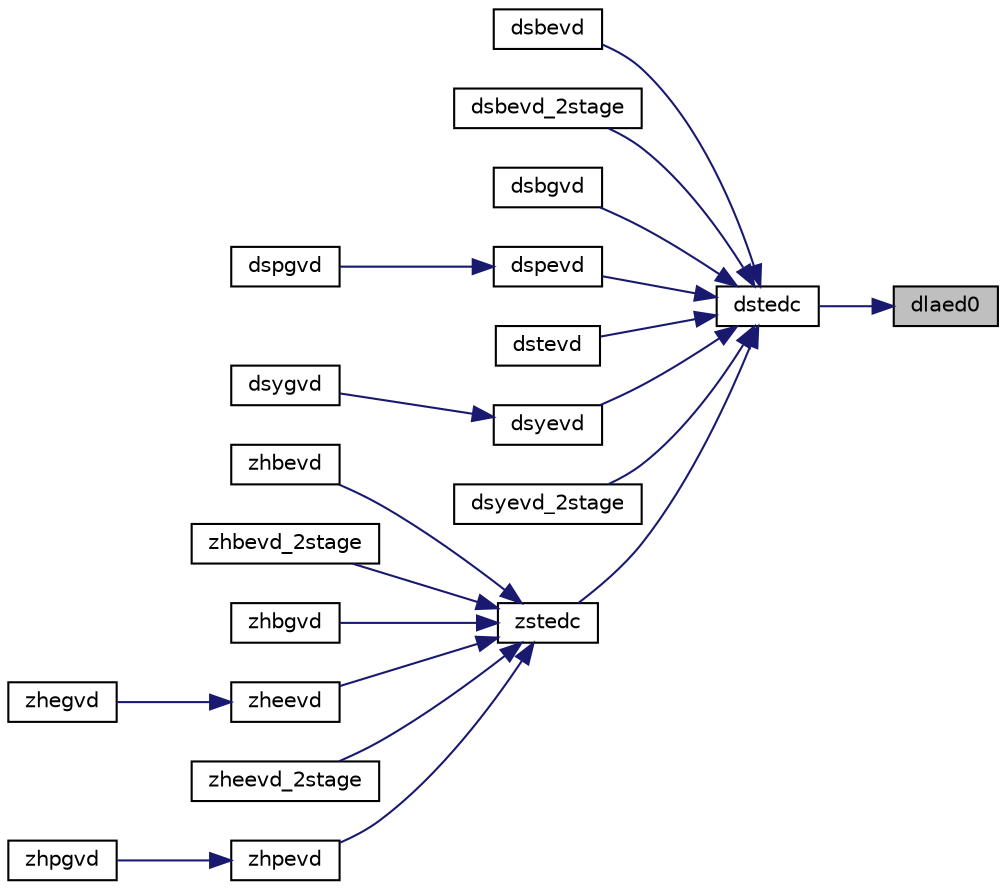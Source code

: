 digraph "dlaed0"
{
 // LATEX_PDF_SIZE
  edge [fontname="Helvetica",fontsize="10",labelfontname="Helvetica",labelfontsize="10"];
  node [fontname="Helvetica",fontsize="10",shape=record];
  rankdir="RL";
  Node1 [label="dlaed0",height=0.2,width=0.4,color="black", fillcolor="grey75", style="filled", fontcolor="black",tooltip="DLAED0 used by DSTEDC. Computes all eigenvalues and corresponding eigenvectors of an unreduced symmet..."];
  Node1 -> Node2 [dir="back",color="midnightblue",fontsize="10",style="solid",fontname="Helvetica"];
  Node2 [label="dstedc",height=0.2,width=0.4,color="black", fillcolor="white", style="filled",URL="$dstedc_8f.html#a998a22b03751a7e784b45a405251443c",tooltip="DSTEDC"];
  Node2 -> Node3 [dir="back",color="midnightblue",fontsize="10",style="solid",fontname="Helvetica"];
  Node3 [label="dsbevd",height=0.2,width=0.4,color="black", fillcolor="white", style="filled",URL="$dsbevd_8f.html#af8e2a8f5ea7f515fa0b5bd5ae8427322",tooltip="DSBEVD computes the eigenvalues and, optionally, the left and/or right eigenvectors for OTHER matrice..."];
  Node2 -> Node4 [dir="back",color="midnightblue",fontsize="10",style="solid",fontname="Helvetica"];
  Node4 [label="dsbevd_2stage",height=0.2,width=0.4,color="black", fillcolor="white", style="filled",URL="$dsbevd__2stage_8f.html#a972f824f8b9216991726b9d992db7cf5",tooltip="DSBEVD_2STAGE computes the eigenvalues and, optionally, the left and/or right eigenvectors for OTHER ..."];
  Node2 -> Node5 [dir="back",color="midnightblue",fontsize="10",style="solid",fontname="Helvetica"];
  Node5 [label="dsbgvd",height=0.2,width=0.4,color="black", fillcolor="white", style="filled",URL="$dsbgvd_8f.html#a5399550432eeee3ce0e4429f53bf4286",tooltip="DSBGVD"];
  Node2 -> Node6 [dir="back",color="midnightblue",fontsize="10",style="solid",fontname="Helvetica"];
  Node6 [label="dspevd",height=0.2,width=0.4,color="black", fillcolor="white", style="filled",URL="$dspevd_8f.html#a7dd8a9cc7cc531b8665db125165d5e8c",tooltip="DSPEVD computes the eigenvalues and, optionally, the left and/or right eigenvectors for OTHER matrice..."];
  Node6 -> Node7 [dir="back",color="midnightblue",fontsize="10",style="solid",fontname="Helvetica"];
  Node7 [label="dspgvd",height=0.2,width=0.4,color="black", fillcolor="white", style="filled",URL="$dspgvd_8f.html#aef7c2ecb94476cef947dcc461450012f",tooltip="DSPGVD"];
  Node2 -> Node8 [dir="back",color="midnightblue",fontsize="10",style="solid",fontname="Helvetica"];
  Node8 [label="dstevd",height=0.2,width=0.4,color="black", fillcolor="white", style="filled",URL="$dstevd_8f.html#a162dd4b59d335a08a8c9dfb8d984f0cc",tooltip="DSTEVD computes the eigenvalues and, optionally, the left and/or right eigenvectors for OTHER matrice..."];
  Node2 -> Node9 [dir="back",color="midnightblue",fontsize="10",style="solid",fontname="Helvetica"];
  Node9 [label="dsyevd",height=0.2,width=0.4,color="black", fillcolor="white", style="filled",URL="$dsyevd_8f.html#a77dfa610458b6c9bd7db52533bfd53a1",tooltip="DSYEVD computes the eigenvalues and, optionally, the left and/or right eigenvectors for SY matrices"];
  Node9 -> Node10 [dir="back",color="midnightblue",fontsize="10",style="solid",fontname="Helvetica"];
  Node10 [label="dsygvd",height=0.2,width=0.4,color="black", fillcolor="white", style="filled",URL="$dsygvd_8f.html#a912ae48bb1650b2c7174807ffa5456ca",tooltip="DSYGVD"];
  Node2 -> Node11 [dir="back",color="midnightblue",fontsize="10",style="solid",fontname="Helvetica"];
  Node11 [label="dsyevd_2stage",height=0.2,width=0.4,color="black", fillcolor="white", style="filled",URL="$dsyevd__2stage_8f.html#afe1f86b382ce3aa1917ec20365bbd707",tooltip="DSYEVD_2STAGE computes the eigenvalues and, optionally, the left and/or right eigenvectors for SY mat..."];
  Node2 -> Node12 [dir="back",color="midnightblue",fontsize="10",style="solid",fontname="Helvetica"];
  Node12 [label="zstedc",height=0.2,width=0.4,color="black", fillcolor="white", style="filled",URL="$zstedc_8f.html#ad2afe42caaae114c617858e87082caf8",tooltip="ZSTEDC"];
  Node12 -> Node13 [dir="back",color="midnightblue",fontsize="10",style="solid",fontname="Helvetica"];
  Node13 [label="zhbevd",height=0.2,width=0.4,color="black", fillcolor="white", style="filled",URL="$zhbevd_8f.html#a3854721b34946230321131ed9e3c08e3",tooltip="ZHBEVD computes the eigenvalues and, optionally, the left and/or right eigenvectors for OTHER matrice..."];
  Node12 -> Node14 [dir="back",color="midnightblue",fontsize="10",style="solid",fontname="Helvetica"];
  Node14 [label="zhbevd_2stage",height=0.2,width=0.4,color="black", fillcolor="white", style="filled",URL="$zhbevd__2stage_8f.html#a253ab29dd3917b1cbc9e35c022d14383",tooltip="ZHBEVD_2STAGE computes the eigenvalues and, optionally, the left and/or right eigenvectors for OTHER ..."];
  Node12 -> Node15 [dir="back",color="midnightblue",fontsize="10",style="solid",fontname="Helvetica"];
  Node15 [label="zhbgvd",height=0.2,width=0.4,color="black", fillcolor="white", style="filled",URL="$zhbgvd_8f.html#a597ea234c22684386ad82c7515285514",tooltip="ZHBGVD"];
  Node12 -> Node16 [dir="back",color="midnightblue",fontsize="10",style="solid",fontname="Helvetica"];
  Node16 [label="zheevd",height=0.2,width=0.4,color="black", fillcolor="white", style="filled",URL="$zheevd_8f.html#a9b3e110476166e66f2f62fa1fba6344a",tooltip="ZHEEVD computes the eigenvalues and, optionally, the left and/or right eigenvectors for HE matrices"];
  Node16 -> Node17 [dir="back",color="midnightblue",fontsize="10",style="solid",fontname="Helvetica"];
  Node17 [label="zhegvd",height=0.2,width=0.4,color="black", fillcolor="white", style="filled",URL="$zhegvd_8f.html#a74fdf9b5a16c90d8b7a589dec5ca058a",tooltip="ZHEGVD"];
  Node12 -> Node18 [dir="back",color="midnightblue",fontsize="10",style="solid",fontname="Helvetica"];
  Node18 [label="zheevd_2stage",height=0.2,width=0.4,color="black", fillcolor="white", style="filled",URL="$zheevd__2stage_8f.html#a59996f9a96d264d7eba3edef73e32c43",tooltip="ZHEEVD_2STAGE computes the eigenvalues and, optionally, the left and/or right eigenvectors for HE mat..."];
  Node12 -> Node19 [dir="back",color="midnightblue",fontsize="10",style="solid",fontname="Helvetica"];
  Node19 [label="zhpevd",height=0.2,width=0.4,color="black", fillcolor="white", style="filled",URL="$zhpevd_8f.html#a2e244a94bea7118e2aedcd3342276a80",tooltip="ZHPEVD computes the eigenvalues and, optionally, the left and/or right eigenvectors for OTHER matrice..."];
  Node19 -> Node20 [dir="back",color="midnightblue",fontsize="10",style="solid",fontname="Helvetica"];
  Node20 [label="zhpgvd",height=0.2,width=0.4,color="black", fillcolor="white", style="filled",URL="$zhpgvd_8f.html#af6720700dfc0d1692416a4e9bab0e6a7",tooltip="ZHPGVD"];
}
